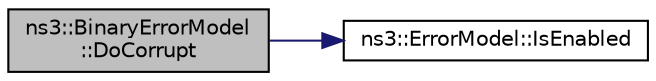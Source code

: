 digraph "ns3::BinaryErrorModel::DoCorrupt"
{
 // LATEX_PDF_SIZE
  edge [fontname="Helvetica",fontsize="10",labelfontname="Helvetica",labelfontsize="10"];
  node [fontname="Helvetica",fontsize="10",shape=record];
  rankdir="LR";
  Node1 [label="ns3::BinaryErrorModel\l::DoCorrupt",height=0.2,width=0.4,color="black", fillcolor="grey75", style="filled", fontcolor="black",tooltip="Corrupt a packet according to the specified model."];
  Node1 -> Node2 [color="midnightblue",fontsize="10",style="solid",fontname="Helvetica"];
  Node2 [label="ns3::ErrorModel::IsEnabled",height=0.2,width=0.4,color="black", fillcolor="white", style="filled",URL="$classns3_1_1_error_model.html#a349f92d8ea3a22711416bd8cf970a127",tooltip=" "];
}
